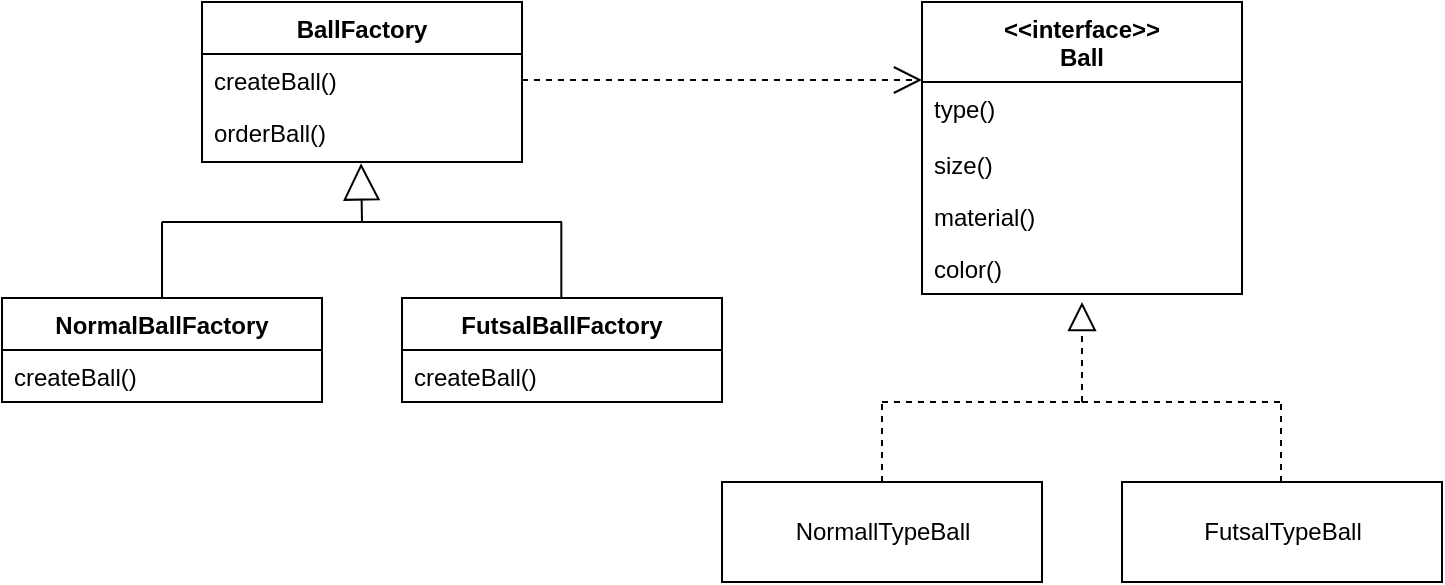 <mxfile version="20.2.3" type="device"><diagram id="nB49i7TH0BTFZbtzXf2y" name="Singleton"><mxGraphModel dx="767" dy="1247" grid="1" gridSize="10" guides="1" tooltips="1" connect="1" arrows="1" fold="1" page="1" pageScale="1" pageWidth="827" pageHeight="1169" math="0" shadow="0"><root><mxCell id="0"/><mxCell id="1" parent="0"/><mxCell id="mstxlx3hhnFn-7jeRsjk-10" value="Use" style="endArrow=open;endSize=12;dashed=1;html=1;rounded=0;exitX=1;exitY=0.5;exitDx=0;exitDy=0;entryX=0;entryY=0.5;entryDx=0;entryDy=0;" edge="1" parent="1" source="WwBHapvCewr724niA1AN-2"><mxGeometry x="-1" y="49" width="160" relative="1" as="geometry"><mxPoint x="380" y="210" as="sourcePoint"/><mxPoint x="560" y="79" as="targetPoint"/><mxPoint x="-40" y="20" as="offset"/></mxGeometry></mxCell><mxCell id="mstxlx3hhnFn-7jeRsjk-5" value="Extends" style="endArrow=block;endSize=16;endFill=0;html=1;rounded=0;entryX=0.497;entryY=1.024;entryDx=0;entryDy=0;entryPerimeter=0;" edge="1" parent="1" target="mstxlx3hhnFn-7jeRsjk-1"><mxGeometry x="1" y="61" width="160" relative="1" as="geometry"><mxPoint x="280" y="150" as="sourcePoint"/><mxPoint x="310" y="120" as="targetPoint"/><mxPoint x="51" y="-61" as="offset"/></mxGeometry></mxCell><mxCell id="WwBHapvCewr724niA1AN-1" value="BallFactory" style="swimlane;fontStyle=1;align=center;verticalAlign=top;childLayout=stackLayout;horizontal=1;startSize=26;horizontalStack=0;resizeParent=1;resizeParentMax=0;resizeLast=0;collapsible=1;marginBottom=0;" parent="1" vertex="1"><mxGeometry x="200" y="40" width="160" height="80" as="geometry"/></mxCell><mxCell id="WwBHapvCewr724niA1AN-2" value="createBall()" style="text;strokeColor=none;fillColor=none;align=left;verticalAlign=top;spacingLeft=4;spacingRight=4;overflow=hidden;rotatable=0;points=[[0,0.5],[1,0.5]];portConstraint=eastwest;" parent="WwBHapvCewr724niA1AN-1" vertex="1"><mxGeometry y="26" width="160" height="26" as="geometry"/></mxCell><mxCell id="mstxlx3hhnFn-7jeRsjk-1" value="orderBall()" style="text;strokeColor=none;fillColor=none;align=left;verticalAlign=top;spacingLeft=4;spacingRight=4;overflow=hidden;rotatable=0;points=[[0,0.5],[1,0.5]];portConstraint=eastwest;" vertex="1" parent="WwBHapvCewr724niA1AN-1"><mxGeometry y="52" width="160" height="28" as="geometry"/></mxCell><mxCell id="Wq4wTUOtz1qSjsyn1gdE-18" value="NormalBallFactory" style="swimlane;fontStyle=1;align=center;verticalAlign=top;childLayout=stackLayout;horizontal=1;startSize=26;horizontalStack=0;resizeParent=1;resizeParentMax=0;resizeLast=0;collapsible=1;marginBottom=0;" parent="1" vertex="1"><mxGeometry x="100" y="188" width="160" height="52" as="geometry"/></mxCell><mxCell id="Wq4wTUOtz1qSjsyn1gdE-19" value="createBall()" style="text;strokeColor=none;fillColor=none;align=left;verticalAlign=top;spacingLeft=4;spacingRight=4;overflow=hidden;rotatable=0;points=[[0,0.5],[1,0.5]];portConstraint=eastwest;" parent="Wq4wTUOtz1qSjsyn1gdE-18" vertex="1"><mxGeometry y="26" width="160" height="26" as="geometry"/></mxCell><mxCell id="Wq4wTUOtz1qSjsyn1gdE-26" value="NormallTypeBall" style="html=1;" parent="1" vertex="1"><mxGeometry x="460" y="280" width="160" height="50" as="geometry"/></mxCell><mxCell id="Wq4wTUOtz1qSjsyn1gdE-27" value="FutsalTypeBall" style="html=1;" parent="1" vertex="1"><mxGeometry x="660" y="280" width="160" height="50" as="geometry"/></mxCell><mxCell id="Wq4wTUOtz1qSjsyn1gdE-28" value="" style="endArrow=block;dashed=1;endFill=0;endSize=12;html=1;rounded=0;entryX=0.5;entryY=1.154;entryDx=0;entryDy=0;entryPerimeter=0;" parent="1" target="mstxlx3hhnFn-7jeRsjk-12" edge="1"><mxGeometry width="160" relative="1" as="geometry"><mxPoint x="640" y="240" as="sourcePoint"/><mxPoint x="600" y="210" as="targetPoint"/></mxGeometry></mxCell><mxCell id="mstxlx3hhnFn-7jeRsjk-2" value="FutsalBallFactory" style="swimlane;fontStyle=1;align=center;verticalAlign=top;childLayout=stackLayout;horizontal=1;startSize=26;horizontalStack=0;resizeParent=1;resizeParentMax=0;resizeLast=0;collapsible=1;marginBottom=0;" vertex="1" parent="1"><mxGeometry x="300" y="188" width="160" height="52" as="geometry"/></mxCell><mxCell id="mstxlx3hhnFn-7jeRsjk-3" value="createBall()" style="text;strokeColor=none;fillColor=none;align=left;verticalAlign=top;spacingLeft=4;spacingRight=4;overflow=hidden;rotatable=0;points=[[0,0.5],[1,0.5]];portConstraint=eastwest;" vertex="1" parent="mstxlx3hhnFn-7jeRsjk-2"><mxGeometry y="26" width="160" height="26" as="geometry"/></mxCell><mxCell id="mstxlx3hhnFn-7jeRsjk-6" value="" style="endArrow=none;html=1;rounded=0;" edge="1" parent="1"><mxGeometry width="50" height="50" relative="1" as="geometry"><mxPoint x="180" y="150" as="sourcePoint"/><mxPoint x="280" y="150" as="targetPoint"/></mxGeometry></mxCell><mxCell id="mstxlx3hhnFn-7jeRsjk-7" value="" style="endArrow=none;html=1;rounded=0;" edge="1" parent="1"><mxGeometry width="50" height="50" relative="1" as="geometry"><mxPoint x="280" y="150" as="sourcePoint"/><mxPoint x="380" y="150" as="targetPoint"/></mxGeometry></mxCell><mxCell id="mstxlx3hhnFn-7jeRsjk-8" value="" style="endArrow=none;html=1;rounded=0;exitX=0.5;exitY=0;exitDx=0;exitDy=0;" edge="1" parent="1" source="Wq4wTUOtz1qSjsyn1gdE-18"><mxGeometry width="50" height="50" relative="1" as="geometry"><mxPoint x="250" y="260" as="sourcePoint"/><mxPoint x="180" y="150" as="targetPoint"/></mxGeometry></mxCell><mxCell id="mstxlx3hhnFn-7jeRsjk-9" value="" style="endArrow=none;html=1;rounded=0;exitX=0.5;exitY=0;exitDx=0;exitDy=0;" edge="1" parent="1"><mxGeometry width="50" height="50" relative="1" as="geometry"><mxPoint x="379.66" y="188" as="sourcePoint"/><mxPoint x="379.66" y="150" as="targetPoint"/></mxGeometry></mxCell><mxCell id="mstxlx3hhnFn-7jeRsjk-11" value="&lt;&lt;interface&gt;&gt;&#10;Ball" style="swimlane;fontStyle=1;align=center;verticalAlign=top;childLayout=stackLayout;horizontal=1;startSize=40;horizontalStack=0;resizeParent=1;resizeParentMax=0;resizeLast=0;collapsible=1;marginBottom=0;" vertex="1" parent="1"><mxGeometry x="560" y="40" width="160" height="146" as="geometry"/></mxCell><mxCell id="mstxlx3hhnFn-7jeRsjk-13" value="type()" style="text;strokeColor=none;fillColor=none;align=left;verticalAlign=top;spacingLeft=4;spacingRight=4;overflow=hidden;rotatable=0;points=[[0,0.5],[1,0.5]];portConstraint=eastwest;" vertex="1" parent="mstxlx3hhnFn-7jeRsjk-11"><mxGeometry y="40" width="160" height="28" as="geometry"/></mxCell><mxCell id="mstxlx3hhnFn-7jeRsjk-18" value="size()" style="text;strokeColor=none;fillColor=none;align=left;verticalAlign=top;spacingLeft=4;spacingRight=4;overflow=hidden;rotatable=0;points=[[0,0.5],[1,0.5]];portConstraint=eastwest;" vertex="1" parent="mstxlx3hhnFn-7jeRsjk-11"><mxGeometry y="68" width="160" height="26" as="geometry"/></mxCell><mxCell id="mstxlx3hhnFn-7jeRsjk-17" value="material()" style="text;strokeColor=none;fillColor=none;align=left;verticalAlign=top;spacingLeft=4;spacingRight=4;overflow=hidden;rotatable=0;points=[[0,0.5],[1,0.5]];portConstraint=eastwest;" vertex="1" parent="mstxlx3hhnFn-7jeRsjk-11"><mxGeometry y="94" width="160" height="26" as="geometry"/></mxCell><mxCell id="mstxlx3hhnFn-7jeRsjk-12" value="color()" style="text;strokeColor=none;fillColor=none;align=left;verticalAlign=top;spacingLeft=4;spacingRight=4;overflow=hidden;rotatable=0;points=[[0,0.5],[1,0.5]];portConstraint=eastwest;" vertex="1" parent="mstxlx3hhnFn-7jeRsjk-11"><mxGeometry y="120" width="160" height="26" as="geometry"/></mxCell><mxCell id="mstxlx3hhnFn-7jeRsjk-19" value="" style="endArrow=none;dashed=1;html=1;rounded=0;" edge="1" parent="1"><mxGeometry width="50" height="50" relative="1" as="geometry"><mxPoint x="540" y="240" as="sourcePoint"/><mxPoint x="640" y="240" as="targetPoint"/></mxGeometry></mxCell><mxCell id="mstxlx3hhnFn-7jeRsjk-20" value="" style="endArrow=none;dashed=1;html=1;rounded=0;" edge="1" parent="1"><mxGeometry width="50" height="50" relative="1" as="geometry"><mxPoint x="640" y="240" as="sourcePoint"/><mxPoint x="740" y="240" as="targetPoint"/></mxGeometry></mxCell><mxCell id="mstxlx3hhnFn-7jeRsjk-21" value="" style="endArrow=none;dashed=1;html=1;rounded=0;exitX=0.5;exitY=0;exitDx=0;exitDy=0;" edge="1" parent="1" source="Wq4wTUOtz1qSjsyn1gdE-26"><mxGeometry width="50" height="50" relative="1" as="geometry"><mxPoint x="520" y="280" as="sourcePoint"/><mxPoint x="540" y="240" as="targetPoint"/></mxGeometry></mxCell><mxCell id="mstxlx3hhnFn-7jeRsjk-22" value="" style="endArrow=none;dashed=1;html=1;rounded=0;exitX=0.5;exitY=0;exitDx=0;exitDy=0;" edge="1" parent="1"><mxGeometry width="50" height="50" relative="1" as="geometry"><mxPoint x="739.5" y="280" as="sourcePoint"/><mxPoint x="739.5" y="240" as="targetPoint"/></mxGeometry></mxCell></root></mxGraphModel></diagram></mxfile>